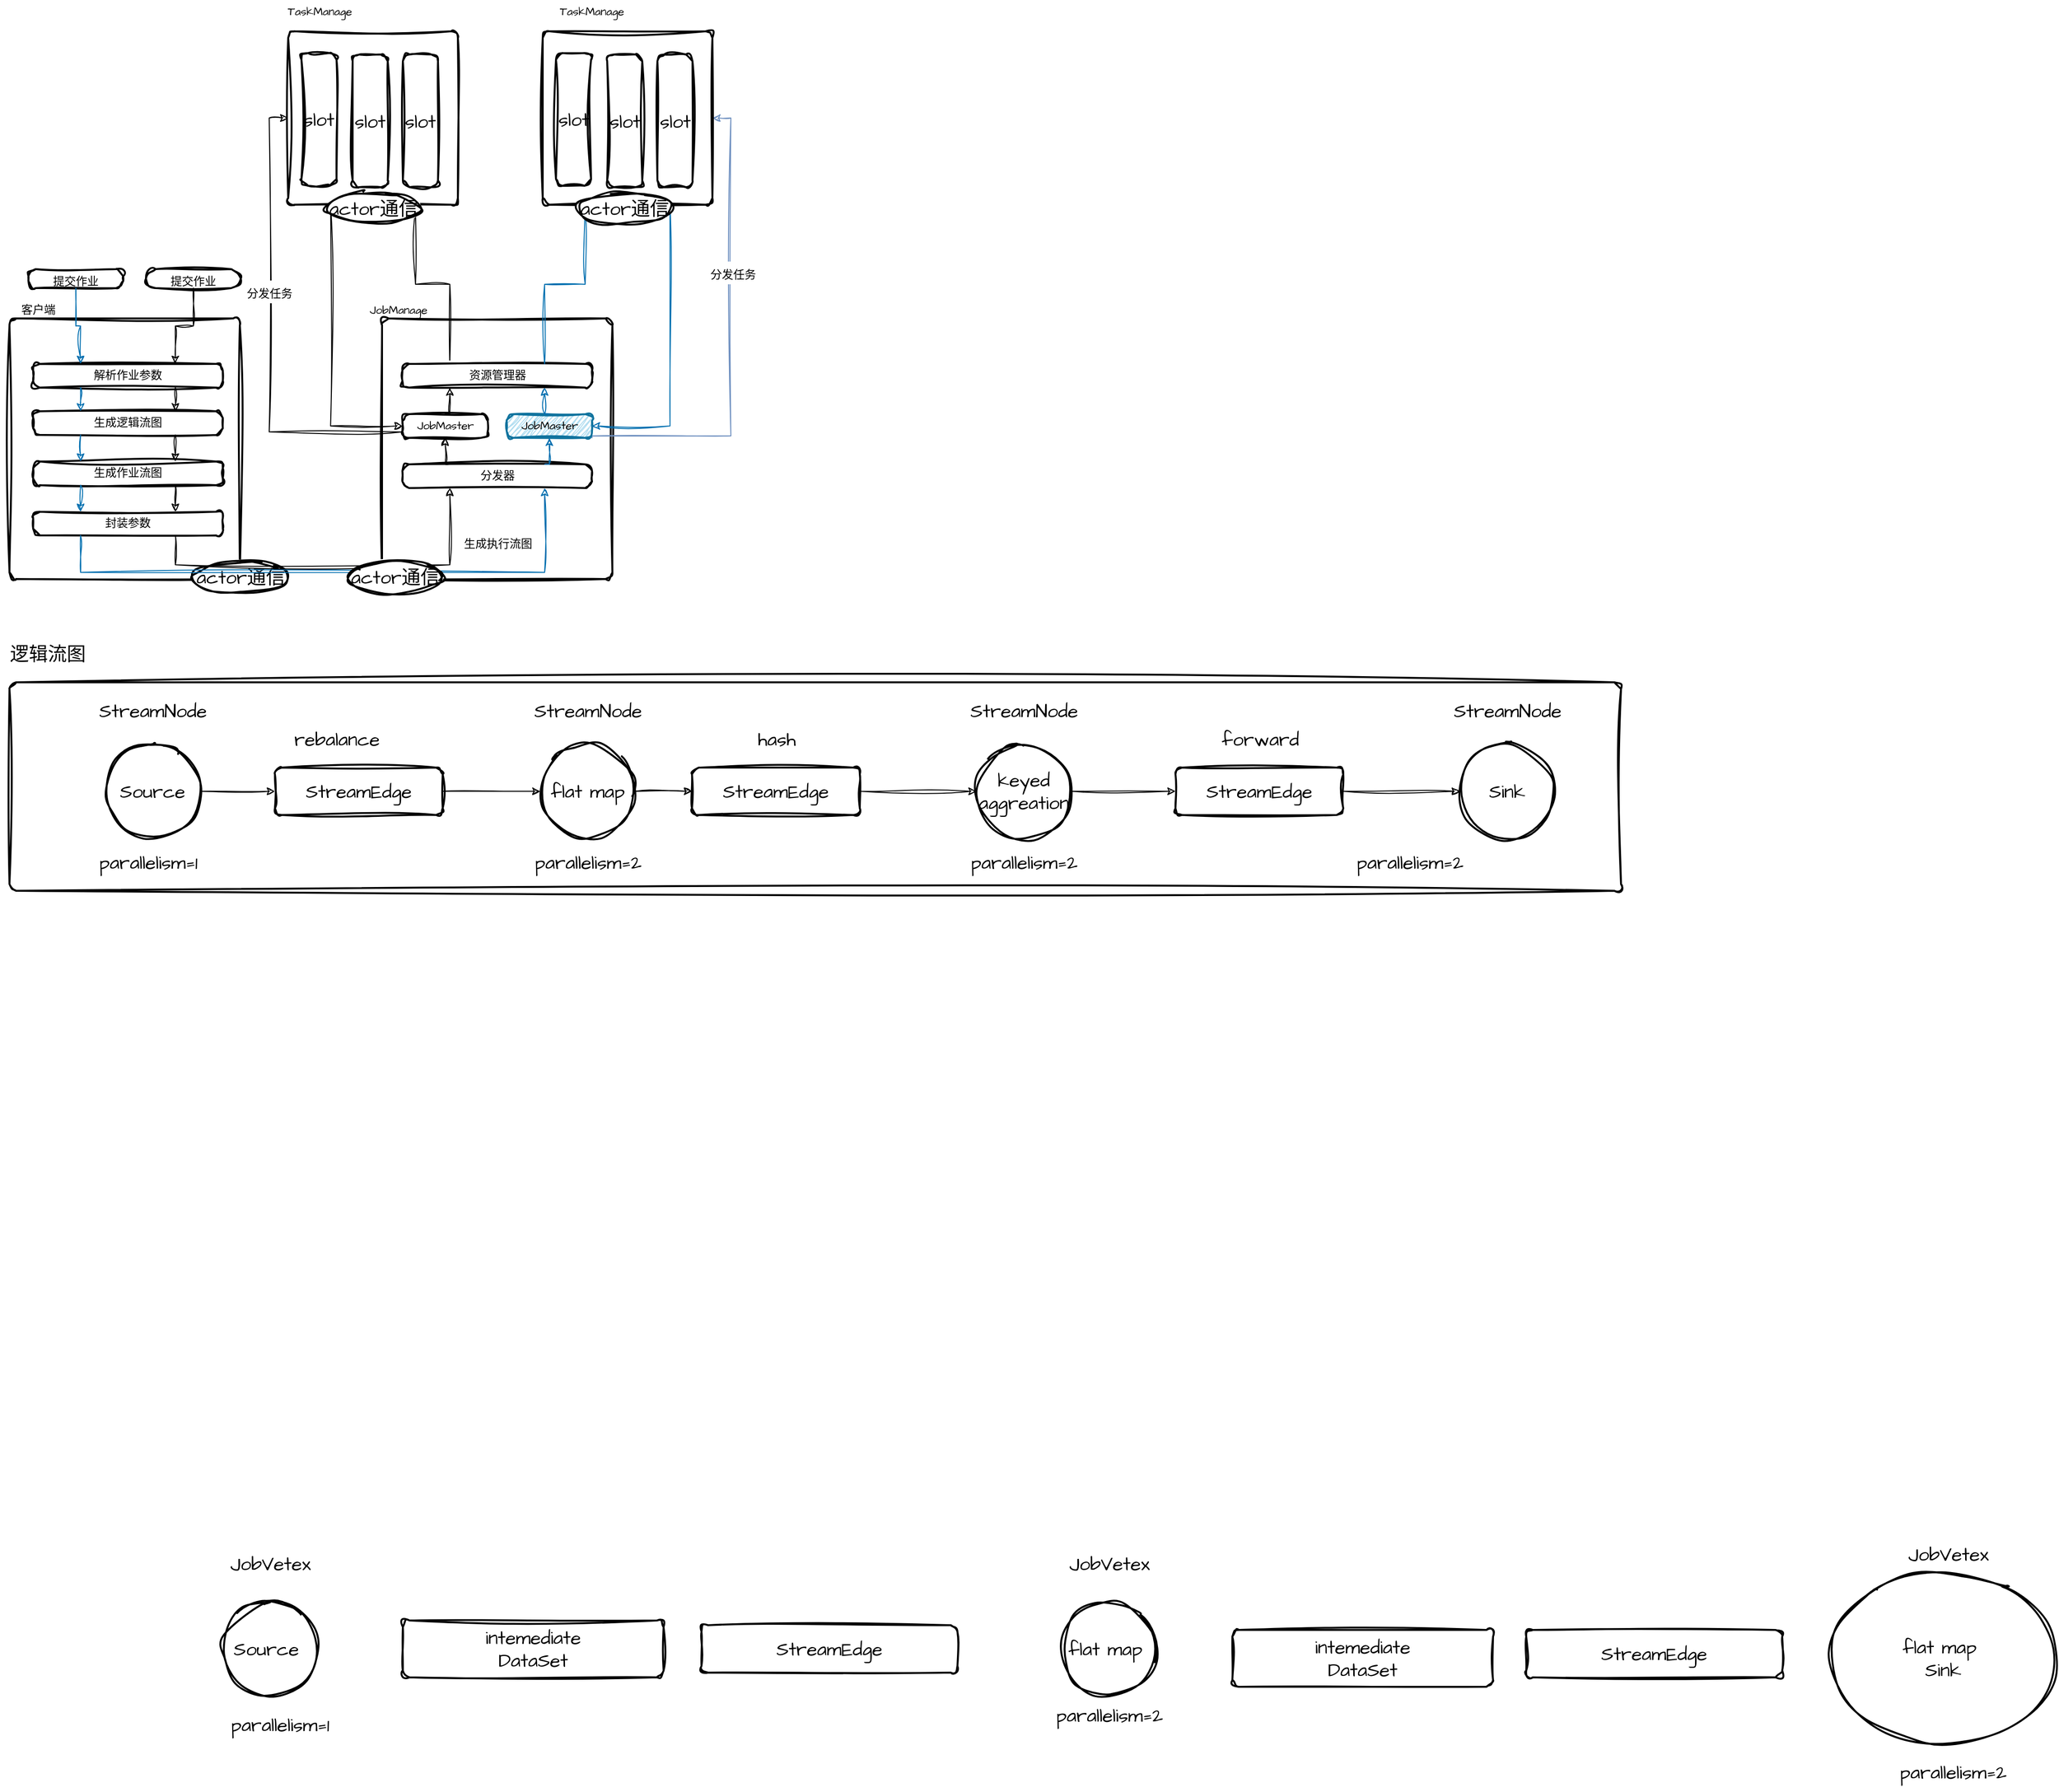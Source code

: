 <mxfile version="22.1.16" type="github">
  <diagram id="C5RBs43oDa-KdzZeNtuy" name="Page-1">
    <mxGraphModel dx="101526" dy="783" grid="1" gridSize="10" guides="1" tooltips="1" connect="1" arrows="1" fold="1" page="1" pageScale="1" pageWidth="100000" pageHeight="100000" math="0" shadow="0">
      <root>
        <mxCell id="WIyWlLk6GJQsqaUBKTNV-0" />
        <mxCell id="WIyWlLk6GJQsqaUBKTNV-1" parent="WIyWlLk6GJQsqaUBKTNV-0" />
        <mxCell id="ci8o1s_pTp_8QaGpbIez-78" value="" style="group" vertex="1" connectable="0" parent="WIyWlLk6GJQsqaUBKTNV-1">
          <mxGeometry x="-14440" y="900" width="741.5" height="626" as="geometry" />
        </mxCell>
        <mxCell id="ci8o1s_pTp_8QaGpbIez-36" value="" style="rounded=1;whiteSpace=wrap;html=1;absoluteArcSize=1;arcSize=14;strokeWidth=2;sketch=1;hachureGap=4;jiggle=2;curveFitting=1;fontFamily=Architects Daughter;fontSource=https%3A%2F%2Ffonts.googleapis.com%2Fcss%3Ffamily%3DArchitects%2BDaughter;fontSize=20;movable=1;resizable=1;rotatable=1;deletable=1;editable=1;locked=0;connectable=1;" vertex="1" parent="ci8o1s_pTp_8QaGpbIez-78">
          <mxGeometry x="393" y="336" width="243" height="275" as="geometry" />
        </mxCell>
        <mxCell id="ci8o1s_pTp_8QaGpbIez-41" value="" style="rounded=1;whiteSpace=wrap;html=1;absoluteArcSize=1;arcSize=14;strokeWidth=2;sketch=1;hachureGap=4;jiggle=2;curveFitting=1;fontFamily=Architects Daughter;fontSource=https%3A%2F%2Ffonts.googleapis.com%2Fcss%3Ffamily%3DArchitects%2BDaughter;fontSize=20;movable=1;resizable=1;rotatable=1;deletable=1;editable=1;locked=0;connectable=1;" vertex="1" parent="ci8o1s_pTp_8QaGpbIez-78">
          <mxGeometry x="294" y="33" width="179" height="183" as="geometry" />
        </mxCell>
        <mxCell id="ci8o1s_pTp_8QaGpbIez-25" value="" style="rounded=1;whiteSpace=wrap;html=1;absoluteArcSize=1;arcSize=14;strokeWidth=2;sketch=1;hachureGap=4;jiggle=2;curveFitting=1;fontFamily=Architects Daughter;fontSource=https%3A%2F%2Ffonts.googleapis.com%2Fcss%3Ffamily%3DArchitects%2BDaughter;fontSize=20;movable=1;resizable=1;rotatable=1;deletable=1;editable=1;locked=0;connectable=1;" vertex="1" parent="ci8o1s_pTp_8QaGpbIez-78">
          <mxGeometry y="336" width="243" height="275" as="geometry" />
        </mxCell>
        <mxCell id="ci8o1s_pTp_8QaGpbIez-27" value="&lt;font style=&quot;font-size: 12px;&quot;&gt;提交作业&lt;/font&gt;" style="rounded=1;whiteSpace=wrap;html=1;absoluteArcSize=1;arcSize=15;strokeWidth=2;sketch=1;hachureGap=4;jiggle=2;curveFitting=1;fontFamily=Architects Daughter;fontSource=https%3A%2F%2Ffonts.googleapis.com%2Fcss%3Ffamily%3DArchitects%2BDaughter;fontSize=20;movable=1;resizable=1;rotatable=1;deletable=1;editable=1;locked=0;connectable=1;" vertex="1" parent="ci8o1s_pTp_8QaGpbIez-78">
          <mxGeometry x="20" y="284" width="100" height="20" as="geometry" />
        </mxCell>
        <mxCell id="ci8o1s_pTp_8QaGpbIez-28" value="&lt;font style=&quot;font-size: 12px;&quot;&gt;提交作业&lt;/font&gt;" style="rounded=1;whiteSpace=wrap;html=1;absoluteArcSize=1;arcSize=79;strokeWidth=2;sketch=1;hachureGap=4;jiggle=2;curveFitting=1;fontFamily=Architects Daughter;fontSource=https%3A%2F%2Ffonts.googleapis.com%2Fcss%3Ffamily%3DArchitects%2BDaughter;fontSize=20;movable=1;resizable=1;rotatable=1;deletable=1;editable=1;locked=0;connectable=1;" vertex="1" parent="ci8o1s_pTp_8QaGpbIez-78">
          <mxGeometry x="144" y="284" width="100" height="20" as="geometry" />
        </mxCell>
        <mxCell id="ci8o1s_pTp_8QaGpbIez-30" value="解析作业参数" style="rounded=1;whiteSpace=wrap;html=1;absoluteArcSize=1;arcSize=14;strokeWidth=2;sketch=1;hachureGap=4;jiggle=2;curveFitting=1;fontFamily=Architects Daughter;fontSource=https%3A%2F%2Ffonts.googleapis.com%2Fcss%3Ffamily%3DArchitects%2BDaughter;fontSize=12;movable=1;resizable=1;rotatable=1;deletable=1;editable=1;locked=0;connectable=1;" vertex="1" parent="ci8o1s_pTp_8QaGpbIez-78">
          <mxGeometry x="25" y="384" width="200" height="25" as="geometry" />
        </mxCell>
        <mxCell id="ci8o1s_pTp_8QaGpbIez-65" style="edgeStyle=orthogonalEdgeStyle;rounded=0;sketch=1;hachureGap=4;jiggle=2;curveFitting=1;orthogonalLoop=1;jettySize=auto;html=1;exitX=0.5;exitY=1;exitDx=0;exitDy=0;entryX=0.25;entryY=0;entryDx=0;entryDy=0;fontFamily=Architects Daughter;fontSource=https%3A%2F%2Ffonts.googleapis.com%2Fcss%3Ffamily%3DArchitects%2BDaughter;fontSize=16;fillColor=#1ba1e2;strokeColor=#006EAF;movable=1;resizable=1;rotatable=1;deletable=1;editable=1;locked=0;connectable=1;" edge="1" parent="ci8o1s_pTp_8QaGpbIez-78" source="ci8o1s_pTp_8QaGpbIez-27" target="ci8o1s_pTp_8QaGpbIez-30">
          <mxGeometry relative="1" as="geometry" />
        </mxCell>
        <mxCell id="ci8o1s_pTp_8QaGpbIez-66" style="edgeStyle=orthogonalEdgeStyle;rounded=0;sketch=1;hachureGap=4;jiggle=2;curveFitting=1;orthogonalLoop=1;jettySize=auto;html=1;exitX=0.5;exitY=1;exitDx=0;exitDy=0;entryX=0.75;entryY=0;entryDx=0;entryDy=0;fontFamily=Architects Daughter;fontSource=https%3A%2F%2Ffonts.googleapis.com%2Fcss%3Ffamily%3DArchitects%2BDaughter;fontSize=16;movable=1;resizable=1;rotatable=1;deletable=1;editable=1;locked=0;connectable=1;" edge="1" parent="ci8o1s_pTp_8QaGpbIez-78" source="ci8o1s_pTp_8QaGpbIez-28" target="ci8o1s_pTp_8QaGpbIez-30">
          <mxGeometry relative="1" as="geometry" />
        </mxCell>
        <mxCell id="ci8o1s_pTp_8QaGpbIez-31" value="生成逻辑流图" style="rounded=1;whiteSpace=wrap;html=1;absoluteArcSize=1;arcSize=14;strokeWidth=2;sketch=1;hachureGap=4;jiggle=2;curveFitting=1;fontFamily=Architects Daughter;fontSource=https%3A%2F%2Ffonts.googleapis.com%2Fcss%3Ffamily%3DArchitects%2BDaughter;fontSize=12;movable=1;resizable=1;rotatable=1;deletable=1;editable=1;locked=0;connectable=1;" vertex="1" parent="ci8o1s_pTp_8QaGpbIez-78">
          <mxGeometry x="25" y="434" width="200" height="25" as="geometry" />
        </mxCell>
        <mxCell id="ci8o1s_pTp_8QaGpbIez-67" style="edgeStyle=orthogonalEdgeStyle;rounded=0;sketch=1;hachureGap=4;jiggle=2;curveFitting=1;orthogonalLoop=1;jettySize=auto;html=1;exitX=0.25;exitY=1;exitDx=0;exitDy=0;entryX=0.25;entryY=0;entryDx=0;entryDy=0;fontFamily=Architects Daughter;fontSource=https%3A%2F%2Ffonts.googleapis.com%2Fcss%3Ffamily%3DArchitects%2BDaughter;fontSize=16;fillColor=#1ba1e2;strokeColor=#006EAF;movable=1;resizable=1;rotatable=1;deletable=1;editable=1;locked=0;connectable=1;" edge="1" parent="ci8o1s_pTp_8QaGpbIez-78" source="ci8o1s_pTp_8QaGpbIez-30" target="ci8o1s_pTp_8QaGpbIez-31">
          <mxGeometry relative="1" as="geometry" />
        </mxCell>
        <mxCell id="ci8o1s_pTp_8QaGpbIez-68" style="edgeStyle=orthogonalEdgeStyle;rounded=0;sketch=1;hachureGap=4;jiggle=2;curveFitting=1;orthogonalLoop=1;jettySize=auto;html=1;exitX=0.75;exitY=1;exitDx=0;exitDy=0;entryX=0.75;entryY=0;entryDx=0;entryDy=0;fontFamily=Architects Daughter;fontSource=https%3A%2F%2Ffonts.googleapis.com%2Fcss%3Ffamily%3DArchitects%2BDaughter;fontSize=16;movable=1;resizable=1;rotatable=1;deletable=1;editable=1;locked=0;connectable=1;" edge="1" parent="ci8o1s_pTp_8QaGpbIez-78" source="ci8o1s_pTp_8QaGpbIez-30" target="ci8o1s_pTp_8QaGpbIez-31">
          <mxGeometry relative="1" as="geometry" />
        </mxCell>
        <mxCell id="ci8o1s_pTp_8QaGpbIez-32" value="生成作业流图" style="rounded=1;whiteSpace=wrap;html=1;absoluteArcSize=1;arcSize=14;strokeWidth=2;sketch=1;hachureGap=4;jiggle=2;curveFitting=1;fontFamily=Architects Daughter;fontSource=https%3A%2F%2Ffonts.googleapis.com%2Fcss%3Ffamily%3DArchitects%2BDaughter;fontSize=12;movable=1;resizable=1;rotatable=1;deletable=1;editable=1;locked=0;connectable=1;" vertex="1" parent="ci8o1s_pTp_8QaGpbIez-78">
          <mxGeometry x="25" y="487" width="200" height="25" as="geometry" />
        </mxCell>
        <mxCell id="ci8o1s_pTp_8QaGpbIez-69" style="edgeStyle=orthogonalEdgeStyle;rounded=0;sketch=1;hachureGap=4;jiggle=2;curveFitting=1;orthogonalLoop=1;jettySize=auto;html=1;exitX=0.25;exitY=1;exitDx=0;exitDy=0;entryX=0.25;entryY=0;entryDx=0;entryDy=0;fontFamily=Architects Daughter;fontSource=https%3A%2F%2Ffonts.googleapis.com%2Fcss%3Ffamily%3DArchitects%2BDaughter;fontSize=16;fillColor=#1ba1e2;strokeColor=#006EAF;movable=1;resizable=1;rotatable=1;deletable=1;editable=1;locked=0;connectable=1;" edge="1" parent="ci8o1s_pTp_8QaGpbIez-78" source="ci8o1s_pTp_8QaGpbIez-31" target="ci8o1s_pTp_8QaGpbIez-32">
          <mxGeometry relative="1" as="geometry" />
        </mxCell>
        <mxCell id="ci8o1s_pTp_8QaGpbIez-70" style="edgeStyle=orthogonalEdgeStyle;rounded=0;sketch=1;hachureGap=4;jiggle=2;curveFitting=1;orthogonalLoop=1;jettySize=auto;html=1;exitX=0.75;exitY=1;exitDx=0;exitDy=0;entryX=0.75;entryY=0;entryDx=0;entryDy=0;fontFamily=Architects Daughter;fontSource=https%3A%2F%2Ffonts.googleapis.com%2Fcss%3Ffamily%3DArchitects%2BDaughter;fontSize=16;movable=1;resizable=1;rotatable=1;deletable=1;editable=1;locked=0;connectable=1;" edge="1" parent="ci8o1s_pTp_8QaGpbIez-78" source="ci8o1s_pTp_8QaGpbIez-31" target="ci8o1s_pTp_8QaGpbIez-32">
          <mxGeometry relative="1" as="geometry" />
        </mxCell>
        <mxCell id="ci8o1s_pTp_8QaGpbIez-33" value="封装参数" style="rounded=1;whiteSpace=wrap;html=1;absoluteArcSize=1;arcSize=14;strokeWidth=2;sketch=1;hachureGap=4;jiggle=2;curveFitting=1;fontFamily=Architects Daughter;fontSource=https%3A%2F%2Ffonts.googleapis.com%2Fcss%3Ffamily%3DArchitects%2BDaughter;fontSize=12;movable=1;resizable=1;rotatable=1;deletable=1;editable=1;locked=0;connectable=1;" vertex="1" parent="ci8o1s_pTp_8QaGpbIez-78">
          <mxGeometry x="25" y="540" width="200" height="25" as="geometry" />
        </mxCell>
        <mxCell id="ci8o1s_pTp_8QaGpbIez-71" style="edgeStyle=orthogonalEdgeStyle;rounded=0;sketch=1;hachureGap=4;jiggle=2;curveFitting=1;orthogonalLoop=1;jettySize=auto;html=1;exitX=0.25;exitY=1;exitDx=0;exitDy=0;entryX=0.25;entryY=0;entryDx=0;entryDy=0;fontFamily=Architects Daughter;fontSource=https%3A%2F%2Ffonts.googleapis.com%2Fcss%3Ffamily%3DArchitects%2BDaughter;fontSize=16;fillColor=#1ba1e2;strokeColor=#006EAF;movable=1;resizable=1;rotatable=1;deletable=1;editable=1;locked=0;connectable=1;" edge="1" parent="ci8o1s_pTp_8QaGpbIez-78" source="ci8o1s_pTp_8QaGpbIez-32" target="ci8o1s_pTp_8QaGpbIez-33">
          <mxGeometry relative="1" as="geometry" />
        </mxCell>
        <mxCell id="ci8o1s_pTp_8QaGpbIez-72" style="edgeStyle=orthogonalEdgeStyle;rounded=0;sketch=1;hachureGap=4;jiggle=2;curveFitting=1;orthogonalLoop=1;jettySize=auto;html=1;exitX=0.75;exitY=1;exitDx=0;exitDy=0;entryX=0.75;entryY=0;entryDx=0;entryDy=0;fontFamily=Architects Daughter;fontSource=https%3A%2F%2Ffonts.googleapis.com%2Fcss%3Ffamily%3DArchitects%2BDaughter;fontSize=16;movable=1;resizable=1;rotatable=1;deletable=1;editable=1;locked=0;connectable=1;" edge="1" parent="ci8o1s_pTp_8QaGpbIez-78" source="ci8o1s_pTp_8QaGpbIez-32" target="ci8o1s_pTp_8QaGpbIez-33">
          <mxGeometry relative="1" as="geometry" />
        </mxCell>
        <mxCell id="ci8o1s_pTp_8QaGpbIez-34" value="actor通信" style="strokeWidth=2;html=1;shape=mxgraph.flowchart.start_1;whiteSpace=wrap;sketch=1;hachureGap=4;jiggle=2;curveFitting=1;fontFamily=Architects Daughter;fontSource=https%3A%2F%2Ffonts.googleapis.com%2Fcss%3Ffamily%3DArchitects%2BDaughter;fontSize=20;movable=1;resizable=1;rotatable=1;deletable=1;editable=1;locked=0;connectable=1;" vertex="1" parent="ci8o1s_pTp_8QaGpbIez-78">
          <mxGeometry x="194" y="592" width="100" height="34" as="geometry" />
        </mxCell>
        <mxCell id="ci8o1s_pTp_8QaGpbIez-37" value="分发器" style="rounded=1;whiteSpace=wrap;html=1;absoluteArcSize=1;arcSize=14;strokeWidth=2;sketch=1;hachureGap=4;jiggle=2;curveFitting=1;fontFamily=Architects Daughter;fontSource=https%3A%2F%2Ffonts.googleapis.com%2Fcss%3Ffamily%3DArchitects%2BDaughter;fontSize=12;movable=1;resizable=1;rotatable=1;deletable=1;editable=1;locked=0;connectable=1;" vertex="1" parent="ci8o1s_pTp_8QaGpbIez-78">
          <mxGeometry x="414.5" y="490" width="200" height="25" as="geometry" />
        </mxCell>
        <mxCell id="ci8o1s_pTp_8QaGpbIez-60" style="edgeStyle=orthogonalEdgeStyle;rounded=0;sketch=1;hachureGap=4;jiggle=2;curveFitting=1;orthogonalLoop=1;jettySize=auto;html=1;exitX=0.25;exitY=1;exitDx=0;exitDy=0;entryX=0.75;entryY=1;entryDx=0;entryDy=0;fontFamily=Architects Daughter;fontSource=https%3A%2F%2Ffonts.googleapis.com%2Fcss%3Ffamily%3DArchitects%2BDaughter;fontSize=16;fillColor=#1ba1e2;strokeColor=#006EAF;movable=1;resizable=1;rotatable=1;deletable=1;editable=1;locked=0;connectable=1;" edge="1" parent="ci8o1s_pTp_8QaGpbIez-78" source="ci8o1s_pTp_8QaGpbIez-33" target="ci8o1s_pTp_8QaGpbIez-37">
          <mxGeometry relative="1" as="geometry">
            <Array as="points">
              <mxPoint x="75" y="604" />
              <mxPoint x="565" y="604" />
            </Array>
          </mxGeometry>
        </mxCell>
        <mxCell id="ci8o1s_pTp_8QaGpbIez-61" style="edgeStyle=orthogonalEdgeStyle;rounded=0;sketch=1;hachureGap=4;jiggle=2;curveFitting=1;orthogonalLoop=1;jettySize=auto;html=1;exitX=0.75;exitY=1;exitDx=0;exitDy=0;entryX=0.25;entryY=1;entryDx=0;entryDy=0;fontFamily=Architects Daughter;fontSource=https%3A%2F%2Ffonts.googleapis.com%2Fcss%3Ffamily%3DArchitects%2BDaughter;fontSize=16;movable=1;resizable=1;rotatable=1;deletable=1;editable=1;locked=0;connectable=1;" edge="1" parent="ci8o1s_pTp_8QaGpbIez-78" source="ci8o1s_pTp_8QaGpbIez-33" target="ci8o1s_pTp_8QaGpbIez-37">
          <mxGeometry relative="1" as="geometry">
            <Array as="points">
              <mxPoint x="175" y="596" />
              <mxPoint x="465" y="596" />
            </Array>
          </mxGeometry>
        </mxCell>
        <mxCell id="ci8o1s_pTp_8QaGpbIez-169" style="edgeStyle=orthogonalEdgeStyle;rounded=0;sketch=1;hachureGap=4;jiggle=2;curveFitting=1;orthogonalLoop=1;jettySize=auto;html=1;exitX=0;exitY=0.75;exitDx=0;exitDy=0;entryX=0;entryY=0.5;entryDx=0;entryDy=0;fontFamily=Architects Daughter;fontSource=https%3A%2F%2Ffonts.googleapis.com%2Fcss%3Ffamily%3DArchitects%2BDaughter;fontSize=16;" edge="1" parent="ci8o1s_pTp_8QaGpbIez-78" source="ci8o1s_pTp_8QaGpbIez-38" target="ci8o1s_pTp_8QaGpbIez-41">
          <mxGeometry relative="1" as="geometry" />
        </mxCell>
        <mxCell id="ci8o1s_pTp_8QaGpbIez-170" value="&lt;font style=&quot;font-size: 12px;&quot;&gt;分发任务&lt;/font&gt;" style="edgeLabel;html=1;align=center;verticalAlign=middle;resizable=0;points=[];fontSize=20;fontFamily=Architects Daughter;" vertex="1" connectable="0" parent="ci8o1s_pTp_8QaGpbIez-169">
          <mxGeometry x="0.177" relative="1" as="geometry">
            <mxPoint as="offset" />
          </mxGeometry>
        </mxCell>
        <mxCell id="ci8o1s_pTp_8QaGpbIez-38" value="JobMaster" style="rounded=1;whiteSpace=wrap;html=1;absoluteArcSize=1;arcSize=14;strokeWidth=2;sketch=1;hachureGap=4;jiggle=2;curveFitting=1;fontFamily=Architects Daughter;fontSource=https%3A%2F%2Ffonts.googleapis.com%2Fcss%3Ffamily%3DArchitects%2BDaughter;fontSize=12;movable=1;resizable=1;rotatable=1;deletable=1;editable=1;locked=0;connectable=1;" vertex="1" parent="ci8o1s_pTp_8QaGpbIez-78">
          <mxGeometry x="414.5" y="437" width="90" height="25" as="geometry" />
        </mxCell>
        <mxCell id="ci8o1s_pTp_8QaGpbIez-53" style="edgeStyle=orthogonalEdgeStyle;rounded=0;sketch=1;hachureGap=4;jiggle=2;curveFitting=1;orthogonalLoop=1;jettySize=auto;html=1;exitX=0.25;exitY=1;exitDx=0;exitDy=0;entryX=0;entryY=0.5;entryDx=0;entryDy=0;fontFamily=Architects Daughter;fontSource=https%3A%2F%2Ffonts.googleapis.com%2Fcss%3Ffamily%3DArchitects%2BDaughter;fontSize=16;movable=1;resizable=1;rotatable=1;deletable=1;editable=1;locked=0;connectable=1;" edge="1" parent="ci8o1s_pTp_8QaGpbIez-78" source="ci8o1s_pTp_8QaGpbIez-41" target="ci8o1s_pTp_8QaGpbIez-38">
          <mxGeometry relative="1" as="geometry" />
        </mxCell>
        <mxCell id="ci8o1s_pTp_8QaGpbIez-58" style="edgeStyle=orthogonalEdgeStyle;rounded=0;sketch=1;hachureGap=4;jiggle=2;curveFitting=1;orthogonalLoop=1;jettySize=auto;html=1;exitX=0.25;exitY=0;exitDx=0;exitDy=0;entryX=0.5;entryY=1;entryDx=0;entryDy=0;fontFamily=Architects Daughter;fontSource=https%3A%2F%2Ffonts.googleapis.com%2Fcss%3Ffamily%3DArchitects%2BDaughter;fontSize=16;movable=1;resizable=1;rotatable=1;deletable=1;editable=1;locked=0;connectable=1;" edge="1" parent="ci8o1s_pTp_8QaGpbIez-78" source="ci8o1s_pTp_8QaGpbIez-37" target="ci8o1s_pTp_8QaGpbIez-38">
          <mxGeometry relative="1" as="geometry" />
        </mxCell>
        <mxCell id="ci8o1s_pTp_8QaGpbIez-171" style="edgeStyle=orthogonalEdgeStyle;rounded=0;sketch=1;hachureGap=4;jiggle=2;curveFitting=1;orthogonalLoop=1;jettySize=auto;html=1;exitX=1;exitY=1;exitDx=0;exitDy=0;entryX=1;entryY=0.5;entryDx=0;entryDy=0;fontFamily=Architects Daughter;fontSource=https%3A%2F%2Ffonts.googleapis.com%2Fcss%3Ffamily%3DArchitects%2BDaughter;fontSize=16;fillColor=#dae8fc;strokeColor=#6c8ebf;" edge="1" parent="ci8o1s_pTp_8QaGpbIez-78" source="ci8o1s_pTp_8QaGpbIez-39" target="ci8o1s_pTp_8QaGpbIez-46">
          <mxGeometry relative="1" as="geometry">
            <Array as="points">
              <mxPoint x="615" y="460" />
              <mxPoint x="761" y="460" />
              <mxPoint x="761" y="124" />
            </Array>
          </mxGeometry>
        </mxCell>
        <mxCell id="ci8o1s_pTp_8QaGpbIez-172" value="&lt;font style=&quot;font-size: 12px;&quot;&gt;分发任务&lt;/font&gt;" style="edgeLabel;html=1;align=center;verticalAlign=middle;resizable=0;points=[];fontSize=20;fontFamily=Architects Daughter;" vertex="1" connectable="0" parent="ci8o1s_pTp_8QaGpbIez-171">
          <mxGeometry x="0.277" y="-2" relative="1" as="geometry">
            <mxPoint as="offset" />
          </mxGeometry>
        </mxCell>
        <mxCell id="ci8o1s_pTp_8QaGpbIez-39" value="JobMaster" style="rounded=1;whiteSpace=wrap;html=1;absoluteArcSize=1;arcSize=14;strokeWidth=2;sketch=1;hachureGap=4;jiggle=2;curveFitting=1;fontFamily=Architects Daughter;fontSource=https%3A%2F%2Ffonts.googleapis.com%2Fcss%3Ffamily%3DArchitects%2BDaughter;fontSize=12;fillColor=#b1ddf0;strokeColor=#10739e;movable=1;resizable=1;rotatable=1;deletable=1;editable=1;locked=0;connectable=1;" vertex="1" parent="ci8o1s_pTp_8QaGpbIez-78">
          <mxGeometry x="524.5" y="437" width="90" height="25" as="geometry" />
        </mxCell>
        <mxCell id="ci8o1s_pTp_8QaGpbIez-59" style="edgeStyle=orthogonalEdgeStyle;rounded=0;sketch=1;hachureGap=4;jiggle=2;curveFitting=1;orthogonalLoop=1;jettySize=auto;html=1;exitX=0.75;exitY=0;exitDx=0;exitDy=0;entryX=0.5;entryY=1;entryDx=0;entryDy=0;fontFamily=Architects Daughter;fontSource=https%3A%2F%2Ffonts.googleapis.com%2Fcss%3Ffamily%3DArchitects%2BDaughter;fontSize=16;fillColor=#1ba1e2;strokeColor=#006EAF;movable=1;resizable=1;rotatable=1;deletable=1;editable=1;locked=0;connectable=1;" edge="1" parent="ci8o1s_pTp_8QaGpbIez-78" source="ci8o1s_pTp_8QaGpbIez-37" target="ci8o1s_pTp_8QaGpbIez-39">
          <mxGeometry relative="1" as="geometry" />
        </mxCell>
        <mxCell id="ci8o1s_pTp_8QaGpbIez-51" style="edgeStyle=orthogonalEdgeStyle;rounded=0;sketch=1;hachureGap=4;jiggle=2;curveFitting=1;orthogonalLoop=1;jettySize=auto;html=1;exitX=0.25;exitY=0;exitDx=0;exitDy=0;entryX=0.75;entryY=1;entryDx=0;entryDy=0;fontFamily=Architects Daughter;fontSource=https%3A%2F%2Ffonts.googleapis.com%2Fcss%3Ffamily%3DArchitects%2BDaughter;fontSize=16;movable=1;resizable=1;rotatable=1;deletable=1;editable=1;locked=0;connectable=1;" edge="1" parent="ci8o1s_pTp_8QaGpbIez-78" source="ci8o1s_pTp_8QaGpbIez-40" target="ci8o1s_pTp_8QaGpbIez-41">
          <mxGeometry relative="1" as="geometry" />
        </mxCell>
        <mxCell id="ci8o1s_pTp_8QaGpbIez-40" value="资源管理器" style="rounded=1;whiteSpace=wrap;html=1;absoluteArcSize=1;arcSize=14;strokeWidth=2;sketch=1;hachureGap=4;jiggle=2;curveFitting=1;fontFamily=Architects Daughter;fontSource=https%3A%2F%2Ffonts.googleapis.com%2Fcss%3Ffamily%3DArchitects%2BDaughter;fontSize=12;movable=1;resizable=1;rotatable=1;deletable=1;editable=1;locked=0;connectable=1;" vertex="1" parent="ci8o1s_pTp_8QaGpbIez-78">
          <mxGeometry x="414.5" y="384" width="200" height="25" as="geometry" />
        </mxCell>
        <mxCell id="ci8o1s_pTp_8QaGpbIez-56" style="edgeStyle=orthogonalEdgeStyle;rounded=0;sketch=1;hachureGap=4;jiggle=2;curveFitting=1;orthogonalLoop=1;jettySize=auto;html=1;exitX=0.5;exitY=0;exitDx=0;exitDy=0;entryX=0.25;entryY=1;entryDx=0;entryDy=0;fontFamily=Architects Daughter;fontSource=https%3A%2F%2Ffonts.googleapis.com%2Fcss%3Ffamily%3DArchitects%2BDaughter;fontSize=16;movable=1;resizable=1;rotatable=1;deletable=1;editable=1;locked=0;connectable=1;" edge="1" parent="ci8o1s_pTp_8QaGpbIez-78" source="ci8o1s_pTp_8QaGpbIez-38" target="ci8o1s_pTp_8QaGpbIez-40">
          <mxGeometry relative="1" as="geometry" />
        </mxCell>
        <mxCell id="ci8o1s_pTp_8QaGpbIez-57" style="edgeStyle=orthogonalEdgeStyle;rounded=0;sketch=1;hachureGap=4;jiggle=2;curveFitting=1;orthogonalLoop=1;jettySize=auto;html=1;exitX=0.5;exitY=0;exitDx=0;exitDy=0;entryX=0.75;entryY=1;entryDx=0;entryDy=0;fontFamily=Architects Daughter;fontSource=https%3A%2F%2Ffonts.googleapis.com%2Fcss%3Ffamily%3DArchitects%2BDaughter;fontSize=16;fillColor=#1ba1e2;strokeColor=#006EAF;movable=1;resizable=1;rotatable=1;deletable=1;editable=1;locked=0;connectable=1;" edge="1" parent="ci8o1s_pTp_8QaGpbIez-78" source="ci8o1s_pTp_8QaGpbIez-39" target="ci8o1s_pTp_8QaGpbIez-40">
          <mxGeometry relative="1" as="geometry" />
        </mxCell>
        <mxCell id="ci8o1s_pTp_8QaGpbIez-42" value="slot" style="rounded=1;whiteSpace=wrap;html=1;absoluteArcSize=1;arcSize=14;strokeWidth=2;sketch=1;hachureGap=4;jiggle=2;curveFitting=1;fontFamily=Architects Daughter;fontSource=https%3A%2F%2Ffonts.googleapis.com%2Fcss%3Ffamily%3DArchitects%2BDaughter;fontSize=20;movable=1;resizable=1;rotatable=1;deletable=1;editable=1;locked=0;connectable=1;" vertex="1" parent="ci8o1s_pTp_8QaGpbIez-78">
          <mxGeometry x="308" y="56" width="37" height="140" as="geometry" />
        </mxCell>
        <mxCell id="ci8o1s_pTp_8QaGpbIez-43" value="slot" style="rounded=1;whiteSpace=wrap;html=1;absoluteArcSize=1;arcSize=14;strokeWidth=2;sketch=1;hachureGap=4;jiggle=2;curveFitting=1;fontFamily=Architects Daughter;fontSource=https%3A%2F%2Ffonts.googleapis.com%2Fcss%3Ffamily%3DArchitects%2BDaughter;fontSize=20;movable=1;resizable=1;rotatable=1;deletable=1;editable=1;locked=0;connectable=1;" vertex="1" parent="ci8o1s_pTp_8QaGpbIez-78">
          <mxGeometry x="362" y="57.5" width="37" height="140" as="geometry" />
        </mxCell>
        <mxCell id="ci8o1s_pTp_8QaGpbIez-44" value="slot" style="rounded=1;whiteSpace=wrap;html=1;absoluteArcSize=1;arcSize=14;strokeWidth=2;sketch=1;hachureGap=4;jiggle=2;curveFitting=1;fontFamily=Architects Daughter;fontSource=https%3A%2F%2Ffonts.googleapis.com%2Fcss%3Ffamily%3DArchitects%2BDaughter;fontSize=20;movable=1;resizable=1;rotatable=1;deletable=1;editable=1;locked=0;connectable=1;" vertex="1" parent="ci8o1s_pTp_8QaGpbIez-78">
          <mxGeometry x="415" y="57.5" width="37" height="140" as="geometry" />
        </mxCell>
        <mxCell id="ci8o1s_pTp_8QaGpbIez-54" style="edgeStyle=orthogonalEdgeStyle;rounded=0;sketch=1;hachureGap=4;jiggle=2;curveFitting=1;orthogonalLoop=1;jettySize=auto;html=1;exitX=0.75;exitY=1;exitDx=0;exitDy=0;entryX=1;entryY=0.5;entryDx=0;entryDy=0;fontFamily=Architects Daughter;fontSource=https%3A%2F%2Ffonts.googleapis.com%2Fcss%3Ffamily%3DArchitects%2BDaughter;fontSize=16;fillColor=#1ba1e2;strokeColor=#006EAF;movable=1;resizable=1;rotatable=1;deletable=1;editable=1;locked=0;connectable=1;" edge="1" parent="ci8o1s_pTp_8QaGpbIez-78" source="ci8o1s_pTp_8QaGpbIez-46" target="ci8o1s_pTp_8QaGpbIez-39">
          <mxGeometry relative="1" as="geometry" />
        </mxCell>
        <mxCell id="ci8o1s_pTp_8QaGpbIez-46" value="" style="rounded=1;whiteSpace=wrap;html=1;absoluteArcSize=1;arcSize=14;strokeWidth=2;sketch=1;hachureGap=4;jiggle=2;curveFitting=1;fontFamily=Architects Daughter;fontSource=https%3A%2F%2Ffonts.googleapis.com%2Fcss%3Ffamily%3DArchitects%2BDaughter;fontSize=20;movable=1;resizable=1;rotatable=1;deletable=1;editable=1;locked=0;connectable=1;" vertex="1" parent="ci8o1s_pTp_8QaGpbIez-78">
          <mxGeometry x="562.5" y="33" width="179" height="183" as="geometry" />
        </mxCell>
        <mxCell id="ci8o1s_pTp_8QaGpbIez-52" style="edgeStyle=orthogonalEdgeStyle;rounded=0;sketch=1;hachureGap=4;jiggle=2;curveFitting=1;orthogonalLoop=1;jettySize=auto;html=1;exitX=0.75;exitY=0;exitDx=0;exitDy=0;entryX=0.25;entryY=1;entryDx=0;entryDy=0;fontFamily=Architects Daughter;fontSource=https%3A%2F%2Ffonts.googleapis.com%2Fcss%3Ffamily%3DArchitects%2BDaughter;fontSize=16;fillColor=#1ba1e2;strokeColor=#006EAF;movable=1;resizable=1;rotatable=1;deletable=1;editable=1;locked=0;connectable=1;" edge="1" parent="ci8o1s_pTp_8QaGpbIez-78" source="ci8o1s_pTp_8QaGpbIez-40" target="ci8o1s_pTp_8QaGpbIez-46">
          <mxGeometry relative="1" as="geometry" />
        </mxCell>
        <mxCell id="ci8o1s_pTp_8QaGpbIez-47" value="slot" style="rounded=1;whiteSpace=wrap;html=1;absoluteArcSize=1;arcSize=14;strokeWidth=2;sketch=1;hachureGap=4;jiggle=2;curveFitting=1;fontFamily=Architects Daughter;fontSource=https%3A%2F%2Ffonts.googleapis.com%2Fcss%3Ffamily%3DArchitects%2BDaughter;fontSize=20;movable=1;resizable=1;rotatable=1;deletable=1;editable=1;locked=0;connectable=1;" vertex="1" parent="ci8o1s_pTp_8QaGpbIez-78">
          <mxGeometry x="576.5" y="56" width="37" height="140" as="geometry" />
        </mxCell>
        <mxCell id="ci8o1s_pTp_8QaGpbIez-48" value="slot" style="rounded=1;whiteSpace=wrap;html=1;absoluteArcSize=1;arcSize=14;strokeWidth=2;sketch=1;hachureGap=4;jiggle=2;curveFitting=1;fontFamily=Architects Daughter;fontSource=https%3A%2F%2Ffonts.googleapis.com%2Fcss%3Ffamily%3DArchitects%2BDaughter;fontSize=20;movable=1;resizable=1;rotatable=1;deletable=1;editable=1;locked=0;connectable=1;" vertex="1" parent="ci8o1s_pTp_8QaGpbIez-78">
          <mxGeometry x="630.5" y="57.5" width="37" height="140" as="geometry" />
        </mxCell>
        <mxCell id="ci8o1s_pTp_8QaGpbIez-49" value="slot" style="rounded=1;whiteSpace=wrap;html=1;absoluteArcSize=1;arcSize=14;strokeWidth=2;sketch=1;hachureGap=4;jiggle=2;curveFitting=1;fontFamily=Architects Daughter;fontSource=https%3A%2F%2Ffonts.googleapis.com%2Fcss%3Ffamily%3DArchitects%2BDaughter;fontSize=20;movable=1;resizable=1;rotatable=1;deletable=1;editable=1;locked=0;connectable=1;" vertex="1" parent="ci8o1s_pTp_8QaGpbIez-78">
          <mxGeometry x="683.5" y="57.5" width="37" height="140" as="geometry" />
        </mxCell>
        <mxCell id="ci8o1s_pTp_8QaGpbIez-50" value="生成执行流图" style="text;html=1;align=center;verticalAlign=middle;resizable=1;points=[];autosize=1;strokeColor=none;fillColor=none;fontSize=12;fontFamily=Architects Daughter;movable=1;rotatable=1;deletable=1;editable=1;locked=0;connectable=1;" vertex="1" parent="ci8o1s_pTp_8QaGpbIez-78">
          <mxGeometry x="469.5" y="562" width="90" height="26" as="geometry" />
        </mxCell>
        <mxCell id="ci8o1s_pTp_8QaGpbIez-62" value="actor通信" style="strokeWidth=2;html=1;shape=mxgraph.flowchart.start_1;whiteSpace=wrap;sketch=1;hachureGap=4;jiggle=2;curveFitting=1;fontFamily=Architects Daughter;fontSource=https%3A%2F%2Ffonts.googleapis.com%2Fcss%3Ffamily%3DArchitects%2BDaughter;fontSize=20;movable=1;resizable=1;rotatable=1;deletable=1;editable=1;locked=0;connectable=1;" vertex="1" parent="ci8o1s_pTp_8QaGpbIez-78">
          <mxGeometry x="357" y="592" width="100" height="34" as="geometry" />
        </mxCell>
        <mxCell id="ci8o1s_pTp_8QaGpbIez-63" value="actor通信" style="strokeWidth=2;html=1;shape=mxgraph.flowchart.start_1;whiteSpace=wrap;sketch=1;hachureGap=4;jiggle=2;curveFitting=1;fontFamily=Architects Daughter;fontSource=https%3A%2F%2Ffonts.googleapis.com%2Fcss%3Ffamily%3DArchitects%2BDaughter;fontSize=20;movable=1;resizable=1;rotatable=1;deletable=1;editable=1;locked=0;connectable=1;" vertex="1" parent="ci8o1s_pTp_8QaGpbIez-78">
          <mxGeometry x="333.5" y="203" width="100" height="34" as="geometry" />
        </mxCell>
        <mxCell id="ci8o1s_pTp_8QaGpbIez-64" value="actor通信" style="strokeWidth=2;html=1;shape=mxgraph.flowchart.start_1;whiteSpace=wrap;sketch=1;hachureGap=4;jiggle=2;curveFitting=1;fontFamily=Architects Daughter;fontSource=https%3A%2F%2Ffonts.googleapis.com%2Fcss%3Ffamily%3DArchitects%2BDaughter;fontSize=20;movable=1;resizable=1;rotatable=1;deletable=1;editable=1;locked=0;connectable=1;" vertex="1" parent="ci8o1s_pTp_8QaGpbIez-78">
          <mxGeometry x="599" y="203" width="100" height="34" as="geometry" />
        </mxCell>
        <mxCell id="ci8o1s_pTp_8QaGpbIez-74" value="客户端" style="text;html=1;align=center;verticalAlign=middle;resizable=1;points=[];autosize=1;strokeColor=none;fillColor=none;fontSize=12;fontFamily=Architects Daughter;movable=1;rotatable=1;deletable=1;editable=1;locked=0;connectable=1;" vertex="1" parent="ci8o1s_pTp_8QaGpbIez-78">
          <mxGeometry x="2.5" y="315" width="54" height="26" as="geometry" />
        </mxCell>
        <mxCell id="ci8o1s_pTp_8QaGpbIez-75" value="JobManage" style="text;html=1;align=center;verticalAlign=middle;resizable=1;points=[];autosize=1;strokeColor=none;fillColor=none;fontSize=12;fontFamily=Architects Daughter;movable=1;rotatable=1;deletable=1;editable=1;locked=0;connectable=1;" vertex="1" parent="ci8o1s_pTp_8QaGpbIez-78">
          <mxGeometry x="370" y="315" width="79" height="26" as="geometry" />
        </mxCell>
        <mxCell id="ci8o1s_pTp_8QaGpbIez-76" value="TaskManage" style="text;html=1;align=center;verticalAlign=middle;resizable=1;points=[];autosize=1;strokeColor=none;fillColor=none;fontSize=12;fontFamily=Architects Daughter;movable=1;rotatable=1;deletable=1;editable=1;locked=0;connectable=1;" vertex="1" parent="ci8o1s_pTp_8QaGpbIez-78">
          <mxGeometry x="284" width="86" height="26" as="geometry" />
        </mxCell>
        <mxCell id="ci8o1s_pTp_8QaGpbIez-77" value="TaskManage" style="text;html=1;align=center;verticalAlign=middle;resizable=1;points=[];autosize=1;strokeColor=none;fillColor=none;fontSize=12;fontFamily=Architects Daughter;movable=1;rotatable=1;deletable=1;editable=1;locked=0;connectable=1;" vertex="1" parent="ci8o1s_pTp_8QaGpbIez-78">
          <mxGeometry x="571" width="86" height="26" as="geometry" />
        </mxCell>
        <mxCell id="ci8o1s_pTp_8QaGpbIez-207" value="" style="group" vertex="1" connectable="0" parent="WIyWlLk6GJQsqaUBKTNV-1">
          <mxGeometry x="-14450" y="1570" width="1710" height="270" as="geometry" />
        </mxCell>
        <mxCell id="ci8o1s_pTp_8QaGpbIez-204" value="" style="group" vertex="1" connectable="0" parent="ci8o1s_pTp_8QaGpbIez-207">
          <mxGeometry x="10" y="50" width="1700" height="220" as="geometry" />
        </mxCell>
        <mxCell id="ci8o1s_pTp_8QaGpbIez-174" value="" style="rounded=1;whiteSpace=wrap;html=1;absoluteArcSize=1;arcSize=14;strokeWidth=2;sketch=1;hachureGap=4;jiggle=2;curveFitting=1;fontFamily=Architects Daughter;fontSource=https%3A%2F%2Ffonts.googleapis.com%2Fcss%3Ffamily%3DArchitects%2BDaughter;fontSize=20;" vertex="1" parent="ci8o1s_pTp_8QaGpbIez-204">
          <mxGeometry width="1700" height="220" as="geometry" />
        </mxCell>
        <mxCell id="ci8o1s_pTp_8QaGpbIez-176" value="Source" style="strokeWidth=2;html=1;shape=mxgraph.flowchart.start_2;whiteSpace=wrap;sketch=1;hachureGap=4;jiggle=2;curveFitting=1;fontFamily=Architects Daughter;fontSource=https%3A%2F%2Ffonts.googleapis.com%2Fcss%3Ffamily%3DArchitects%2BDaughter;fontSize=20;" vertex="1" parent="ci8o1s_pTp_8QaGpbIez-204">
          <mxGeometry x="101" y="65" width="100" height="100" as="geometry" />
        </mxCell>
        <mxCell id="ci8o1s_pTp_8QaGpbIez-177" value="StreamEdge" style="rounded=1;whiteSpace=wrap;html=1;absoluteArcSize=1;arcSize=14;strokeWidth=2;sketch=1;hachureGap=4;jiggle=2;curveFitting=1;fontFamily=Architects Daughter;fontSource=https%3A%2F%2Ffonts.googleapis.com%2Fcss%3Ffamily%3DArchitects%2BDaughter;fontSize=20;" vertex="1" parent="ci8o1s_pTp_8QaGpbIez-204">
          <mxGeometry x="280" y="90" width="177" height="50" as="geometry" />
        </mxCell>
        <mxCell id="ci8o1s_pTp_8QaGpbIez-196" style="edgeStyle=orthogonalEdgeStyle;rounded=0;sketch=1;hachureGap=4;jiggle=2;curveFitting=1;orthogonalLoop=1;jettySize=auto;html=1;exitX=1;exitY=0.5;exitDx=0;exitDy=0;exitPerimeter=0;fontFamily=Architects Daughter;fontSource=https%3A%2F%2Ffonts.googleapis.com%2Fcss%3Ffamily%3DArchitects%2BDaughter;fontSize=16;" edge="1" parent="ci8o1s_pTp_8QaGpbIez-204" source="ci8o1s_pTp_8QaGpbIez-176" target="ci8o1s_pTp_8QaGpbIez-177">
          <mxGeometry relative="1" as="geometry" />
        </mxCell>
        <mxCell id="ci8o1s_pTp_8QaGpbIez-180" value="rebalance" style="text;html=1;align=center;verticalAlign=middle;resizable=0;points=[];autosize=1;strokeColor=none;fillColor=none;fontSize=20;fontFamily=Architects Daughter;" vertex="1" parent="ci8o1s_pTp_8QaGpbIez-204">
          <mxGeometry x="290" y="40" width="110" height="40" as="geometry" />
        </mxCell>
        <mxCell id="ci8o1s_pTp_8QaGpbIez-181" value="flat map" style="strokeWidth=2;html=1;shape=mxgraph.flowchart.start_2;whiteSpace=wrap;sketch=1;hachureGap=4;jiggle=2;curveFitting=1;fontFamily=Architects Daughter;fontSource=https%3A%2F%2Ffonts.googleapis.com%2Fcss%3Ffamily%3DArchitects%2BDaughter;fontSize=20;" vertex="1" parent="ci8o1s_pTp_8QaGpbIez-204">
          <mxGeometry x="560" y="65" width="100" height="100" as="geometry" />
        </mxCell>
        <mxCell id="ci8o1s_pTp_8QaGpbIez-197" style="edgeStyle=orthogonalEdgeStyle;rounded=0;sketch=1;hachureGap=4;jiggle=2;curveFitting=1;orthogonalLoop=1;jettySize=auto;html=1;exitX=1;exitY=0.5;exitDx=0;exitDy=0;fontFamily=Architects Daughter;fontSource=https%3A%2F%2Ffonts.googleapis.com%2Fcss%3Ffamily%3DArchitects%2BDaughter;fontSize=16;" edge="1" parent="ci8o1s_pTp_8QaGpbIez-204" source="ci8o1s_pTp_8QaGpbIez-177" target="ci8o1s_pTp_8QaGpbIez-181">
          <mxGeometry relative="1" as="geometry" />
        </mxCell>
        <mxCell id="ci8o1s_pTp_8QaGpbIez-182" value="StreamEdge" style="rounded=1;whiteSpace=wrap;html=1;absoluteArcSize=1;arcSize=14;strokeWidth=2;sketch=1;hachureGap=4;jiggle=2;curveFitting=1;fontFamily=Architects Daughter;fontSource=https%3A%2F%2Ffonts.googleapis.com%2Fcss%3Ffamily%3DArchitects%2BDaughter;fontSize=20;" vertex="1" parent="ci8o1s_pTp_8QaGpbIez-204">
          <mxGeometry x="720" y="90" width="177" height="50" as="geometry" />
        </mxCell>
        <mxCell id="ci8o1s_pTp_8QaGpbIez-198" style="edgeStyle=orthogonalEdgeStyle;rounded=0;sketch=1;hachureGap=4;jiggle=2;curveFitting=1;orthogonalLoop=1;jettySize=auto;html=1;exitX=1;exitY=0.5;exitDx=0;exitDy=0;exitPerimeter=0;fontFamily=Architects Daughter;fontSource=https%3A%2F%2Ffonts.googleapis.com%2Fcss%3Ffamily%3DArchitects%2BDaughter;fontSize=16;" edge="1" parent="ci8o1s_pTp_8QaGpbIez-204" source="ci8o1s_pTp_8QaGpbIez-181" target="ci8o1s_pTp_8QaGpbIez-182">
          <mxGeometry relative="1" as="geometry" />
        </mxCell>
        <mxCell id="ci8o1s_pTp_8QaGpbIez-183" value="hash" style="text;html=1;align=center;verticalAlign=middle;resizable=0;points=[];autosize=1;strokeColor=none;fillColor=none;fontSize=20;fontFamily=Architects Daughter;" vertex="1" parent="ci8o1s_pTp_8QaGpbIez-204">
          <mxGeometry x="778.5" y="40" width="60" height="40" as="geometry" />
        </mxCell>
        <mxCell id="ci8o1s_pTp_8QaGpbIez-184" value="keyed aggreation" style="strokeWidth=2;html=1;shape=mxgraph.flowchart.start_2;whiteSpace=wrap;sketch=1;hachureGap=4;jiggle=2;curveFitting=1;fontFamily=Architects Daughter;fontSource=https%3A%2F%2Ffonts.googleapis.com%2Fcss%3Ffamily%3DArchitects%2BDaughter;fontSize=20;" vertex="1" parent="ci8o1s_pTp_8QaGpbIez-204">
          <mxGeometry x="1020" y="65" width="100" height="100" as="geometry" />
        </mxCell>
        <mxCell id="ci8o1s_pTp_8QaGpbIez-199" style="edgeStyle=orthogonalEdgeStyle;rounded=0;sketch=1;hachureGap=4;jiggle=2;curveFitting=1;orthogonalLoop=1;jettySize=auto;html=1;exitX=1;exitY=0.5;exitDx=0;exitDy=0;fontFamily=Architects Daughter;fontSource=https%3A%2F%2Ffonts.googleapis.com%2Fcss%3Ffamily%3DArchitects%2BDaughter;fontSize=16;" edge="1" parent="ci8o1s_pTp_8QaGpbIez-204" source="ci8o1s_pTp_8QaGpbIez-182" target="ci8o1s_pTp_8QaGpbIez-184">
          <mxGeometry relative="1" as="geometry" />
        </mxCell>
        <mxCell id="ci8o1s_pTp_8QaGpbIez-185" value="Sink" style="strokeWidth=2;html=1;shape=mxgraph.flowchart.start_2;whiteSpace=wrap;sketch=1;hachureGap=4;jiggle=2;curveFitting=1;fontFamily=Architects Daughter;fontSource=https%3A%2F%2Ffonts.googleapis.com%2Fcss%3Ffamily%3DArchitects%2BDaughter;fontSize=20;" vertex="1" parent="ci8o1s_pTp_8QaGpbIez-204">
          <mxGeometry x="1530" y="65" width="100" height="100" as="geometry" />
        </mxCell>
        <mxCell id="ci8o1s_pTp_8QaGpbIez-186" value="StreamEdge" style="rounded=1;whiteSpace=wrap;html=1;absoluteArcSize=1;arcSize=14;strokeWidth=2;sketch=1;hachureGap=4;jiggle=2;curveFitting=1;fontFamily=Architects Daughter;fontSource=https%3A%2F%2Ffonts.googleapis.com%2Fcss%3Ffamily%3DArchitects%2BDaughter;fontSize=20;" vertex="1" parent="ci8o1s_pTp_8QaGpbIez-204">
          <mxGeometry x="1230" y="90" width="177" height="50" as="geometry" />
        </mxCell>
        <mxCell id="ci8o1s_pTp_8QaGpbIez-187" value="forward" style="text;html=1;align=center;verticalAlign=middle;resizable=0;points=[];autosize=1;strokeColor=none;fillColor=none;fontSize=20;fontFamily=Architects Daughter;" vertex="1" parent="ci8o1s_pTp_8QaGpbIez-204">
          <mxGeometry x="1263.5" y="40" width="110" height="40" as="geometry" />
        </mxCell>
        <mxCell id="ci8o1s_pTp_8QaGpbIez-188" value="parallelism=1" style="text;html=1;align=center;verticalAlign=middle;resizable=0;points=[];autosize=1;strokeColor=none;fillColor=none;fontSize=20;fontFamily=Architects Daughter;" vertex="1" parent="ci8o1s_pTp_8QaGpbIez-204">
          <mxGeometry x="81" y="170" width="130" height="40" as="geometry" />
        </mxCell>
        <mxCell id="ci8o1s_pTp_8QaGpbIez-189" value="parallelism=2" style="text;html=1;align=center;verticalAlign=middle;resizable=0;points=[];autosize=1;strokeColor=none;fillColor=none;fontSize=20;fontFamily=Architects Daughter;" vertex="1" parent="ci8o1s_pTp_8QaGpbIez-204">
          <mxGeometry x="540" y="170" width="140" height="40" as="geometry" />
        </mxCell>
        <mxCell id="ci8o1s_pTp_8QaGpbIez-190" value="parallelism=2" style="text;html=1;align=center;verticalAlign=middle;resizable=0;points=[];autosize=1;strokeColor=none;fillColor=none;fontSize=20;fontFamily=Architects Daughter;" vertex="1" parent="ci8o1s_pTp_8QaGpbIez-204">
          <mxGeometry x="1000" y="170" width="140" height="40" as="geometry" />
        </mxCell>
        <mxCell id="ci8o1s_pTp_8QaGpbIez-191" value="parallelism=2" style="text;html=1;align=center;verticalAlign=middle;resizable=0;points=[];autosize=1;strokeColor=none;fillColor=none;fontSize=20;fontFamily=Architects Daughter;" vertex="1" parent="ci8o1s_pTp_8QaGpbIez-204">
          <mxGeometry x="1407" y="170" width="140" height="40" as="geometry" />
        </mxCell>
        <mxCell id="ci8o1s_pTp_8QaGpbIez-192" value="StreamNode" style="text;html=1;align=center;verticalAlign=middle;resizable=0;points=[];autosize=1;strokeColor=none;fillColor=none;fontSize=20;fontFamily=Architects Daughter;" vertex="1" parent="ci8o1s_pTp_8QaGpbIez-204">
          <mxGeometry x="81" y="10" width="140" height="40" as="geometry" />
        </mxCell>
        <mxCell id="ci8o1s_pTp_8QaGpbIez-193" value="StreamNode" style="text;html=1;align=center;verticalAlign=middle;resizable=0;points=[];autosize=1;strokeColor=none;fillColor=none;fontSize=20;fontFamily=Architects Daughter;" vertex="1" parent="ci8o1s_pTp_8QaGpbIez-204">
          <mxGeometry x="540" y="10" width="140" height="40" as="geometry" />
        </mxCell>
        <mxCell id="ci8o1s_pTp_8QaGpbIez-194" value="StreamNode" style="text;html=1;align=center;verticalAlign=middle;resizable=0;points=[];autosize=1;strokeColor=none;fillColor=none;fontSize=20;fontFamily=Architects Daughter;" vertex="1" parent="ci8o1s_pTp_8QaGpbIez-204">
          <mxGeometry x="1000" y="10" width="140" height="40" as="geometry" />
        </mxCell>
        <mxCell id="ci8o1s_pTp_8QaGpbIez-195" value="StreamNode" style="text;html=1;align=center;verticalAlign=middle;resizable=0;points=[];autosize=1;strokeColor=none;fillColor=none;fontSize=20;fontFamily=Architects Daughter;" vertex="1" parent="ci8o1s_pTp_8QaGpbIez-204">
          <mxGeometry x="1510" y="10" width="140" height="40" as="geometry" />
        </mxCell>
        <mxCell id="ci8o1s_pTp_8QaGpbIez-200" style="edgeStyle=orthogonalEdgeStyle;rounded=0;sketch=1;hachureGap=4;jiggle=2;curveFitting=1;orthogonalLoop=1;jettySize=auto;html=1;exitX=1;exitY=0.5;exitDx=0;exitDy=0;exitPerimeter=0;fontFamily=Architects Daughter;fontSource=https%3A%2F%2Ffonts.googleapis.com%2Fcss%3Ffamily%3DArchitects%2BDaughter;fontSize=16;" edge="1" parent="ci8o1s_pTp_8QaGpbIez-204" source="ci8o1s_pTp_8QaGpbIez-184" target="ci8o1s_pTp_8QaGpbIez-186">
          <mxGeometry relative="1" as="geometry" />
        </mxCell>
        <mxCell id="ci8o1s_pTp_8QaGpbIez-202" style="edgeStyle=orthogonalEdgeStyle;rounded=0;sketch=1;hachureGap=4;jiggle=2;curveFitting=1;orthogonalLoop=1;jettySize=auto;html=1;exitX=1;exitY=0.5;exitDx=0;exitDy=0;entryX=0;entryY=0.5;entryDx=0;entryDy=0;entryPerimeter=0;fontFamily=Architects Daughter;fontSource=https%3A%2F%2Ffonts.googleapis.com%2Fcss%3Ffamily%3DArchitects%2BDaughter;fontSize=16;" edge="1" parent="ci8o1s_pTp_8QaGpbIez-204" source="ci8o1s_pTp_8QaGpbIez-186" target="ci8o1s_pTp_8QaGpbIez-185">
          <mxGeometry relative="1" as="geometry" />
        </mxCell>
        <mxCell id="ci8o1s_pTp_8QaGpbIez-206" value="逻辑流图" style="text;html=1;align=center;verticalAlign=middle;resizable=0;points=[];autosize=1;strokeColor=none;fillColor=none;fontSize=20;fontFamily=Architects Daughter;" vertex="1" parent="ci8o1s_pTp_8QaGpbIez-207">
          <mxGeometry width="100" height="40" as="geometry" />
        </mxCell>
        <mxCell id="ci8o1s_pTp_8QaGpbIez-209" value="Source&amp;nbsp;" style="strokeWidth=2;html=1;shape=mxgraph.flowchart.start_2;whiteSpace=wrap;sketch=1;hachureGap=4;jiggle=2;curveFitting=1;fontFamily=Architects Daughter;fontSource=https%3A%2F%2Ffonts.googleapis.com%2Fcss%3Ffamily%3DArchitects%2BDaughter;fontSize=20;" vertex="1" parent="WIyWlLk6GJQsqaUBKTNV-1">
          <mxGeometry x="-14215" y="2590" width="100" height="100" as="geometry" />
        </mxCell>
        <mxCell id="ci8o1s_pTp_8QaGpbIez-210" value="intemediate&lt;br&gt;DataSet" style="rounded=1;whiteSpace=wrap;html=1;absoluteArcSize=1;arcSize=14;strokeWidth=2;sketch=1;hachureGap=4;jiggle=2;curveFitting=1;fontFamily=Architects Daughter;fontSource=https%3A%2F%2Ffonts.googleapis.com%2Fcss%3Ffamily%3DArchitects%2BDaughter;fontSize=20;" vertex="1" parent="WIyWlLk6GJQsqaUBKTNV-1">
          <mxGeometry x="-14025" y="2610" width="275" height="60" as="geometry" />
        </mxCell>
        <mxCell id="ci8o1s_pTp_8QaGpbIez-211" value="StreamEdge" style="rounded=1;whiteSpace=wrap;html=1;absoluteArcSize=1;arcSize=14;strokeWidth=2;sketch=1;hachureGap=4;jiggle=2;curveFitting=1;fontFamily=Architects Daughter;fontSource=https%3A%2F%2Ffonts.googleapis.com%2Fcss%3Ffamily%3DArchitects%2BDaughter;fontSize=20;" vertex="1" parent="WIyWlLk6GJQsqaUBKTNV-1">
          <mxGeometry x="-13710" y="2615" width="270" height="50" as="geometry" />
        </mxCell>
        <mxCell id="ci8o1s_pTp_8QaGpbIez-212" value="flat map&amp;nbsp;" style="strokeWidth=2;html=1;shape=mxgraph.flowchart.start_2;whiteSpace=wrap;sketch=1;hachureGap=4;jiggle=2;curveFitting=1;fontFamily=Architects Daughter;fontSource=https%3A%2F%2Ffonts.googleapis.com%2Fcss%3Ffamily%3DArchitects%2BDaughter;fontSize=20;" vertex="1" parent="WIyWlLk6GJQsqaUBKTNV-1">
          <mxGeometry x="-13330" y="2590" width="100" height="100" as="geometry" />
        </mxCell>
        <mxCell id="ci8o1s_pTp_8QaGpbIez-213" value="intemediate&lt;br&gt;DataSet" style="rounded=1;whiteSpace=wrap;html=1;absoluteArcSize=1;arcSize=14;strokeWidth=2;sketch=1;hachureGap=4;jiggle=2;curveFitting=1;fontFamily=Architects Daughter;fontSource=https%3A%2F%2Ffonts.googleapis.com%2Fcss%3Ffamily%3DArchitects%2BDaughter;fontSize=20;" vertex="1" parent="WIyWlLk6GJQsqaUBKTNV-1">
          <mxGeometry x="-13150" y="2620" width="275" height="60" as="geometry" />
        </mxCell>
        <mxCell id="ci8o1s_pTp_8QaGpbIez-214" value="StreamEdge" style="rounded=1;whiteSpace=wrap;html=1;absoluteArcSize=1;arcSize=14;strokeWidth=2;sketch=1;hachureGap=4;jiggle=2;curveFitting=1;fontFamily=Architects Daughter;fontSource=https%3A%2F%2Ffonts.googleapis.com%2Fcss%3Ffamily%3DArchitects%2BDaughter;fontSize=20;" vertex="1" parent="WIyWlLk6GJQsqaUBKTNV-1">
          <mxGeometry x="-12840" y="2620" width="270" height="50" as="geometry" />
        </mxCell>
        <mxCell id="ci8o1s_pTp_8QaGpbIez-215" value="flat map&amp;nbsp;&lt;br&gt;Sink" style="strokeWidth=2;html=1;shape=mxgraph.flowchart.start_2;whiteSpace=wrap;sketch=1;hachureGap=4;jiggle=2;curveFitting=1;fontFamily=Architects Daughter;fontSource=https%3A%2F%2Ffonts.googleapis.com%2Fcss%3Ffamily%3DArchitects%2BDaughter;fontSize=20;" vertex="1" parent="WIyWlLk6GJQsqaUBKTNV-1">
          <mxGeometry x="-12520" y="2560" width="240" height="180" as="geometry" />
        </mxCell>
        <mxCell id="ci8o1s_pTp_8QaGpbIez-216" value="parallelism=1" style="text;html=1;align=center;verticalAlign=middle;resizable=0;points=[];autosize=1;strokeColor=none;fillColor=none;fontSize=20;fontFamily=Architects Daughter;" vertex="1" parent="WIyWlLk6GJQsqaUBKTNV-1">
          <mxGeometry x="-14220" y="2700" width="130" height="40" as="geometry" />
        </mxCell>
        <mxCell id="ci8o1s_pTp_8QaGpbIez-217" value="parallelism=2" style="text;html=1;align=center;verticalAlign=middle;resizable=0;points=[];autosize=1;strokeColor=none;fillColor=none;fontSize=20;fontFamily=Architects Daughter;" vertex="1" parent="WIyWlLk6GJQsqaUBKTNV-1">
          <mxGeometry x="-13350" y="2690" width="140" height="40" as="geometry" />
        </mxCell>
        <mxCell id="ci8o1s_pTp_8QaGpbIez-218" value="parallelism=2" style="text;html=1;align=center;verticalAlign=middle;resizable=0;points=[];autosize=1;strokeColor=none;fillColor=none;fontSize=20;fontFamily=Architects Daughter;" vertex="1" parent="WIyWlLk6GJQsqaUBKTNV-1">
          <mxGeometry x="-12460" y="2750" width="140" height="40" as="geometry" />
        </mxCell>
        <mxCell id="ci8o1s_pTp_8QaGpbIez-219" value="JobVetex" style="text;html=1;align=center;verticalAlign=middle;resizable=0;points=[];autosize=1;strokeColor=none;fillColor=none;fontSize=20;fontFamily=Architects Daughter;" vertex="1" parent="WIyWlLk6GJQsqaUBKTNV-1">
          <mxGeometry x="-14220" y="2530" width="110" height="40" as="geometry" />
        </mxCell>
        <mxCell id="ci8o1s_pTp_8QaGpbIez-220" value="JobVetex" style="text;html=1;align=center;verticalAlign=middle;resizable=0;points=[];autosize=1;strokeColor=none;fillColor=none;fontSize=20;fontFamily=Architects Daughter;" vertex="1" parent="WIyWlLk6GJQsqaUBKTNV-1">
          <mxGeometry x="-13335" y="2530" width="110" height="40" as="geometry" />
        </mxCell>
        <mxCell id="ci8o1s_pTp_8QaGpbIez-221" value="JobVetex" style="text;html=1;align=center;verticalAlign=middle;resizable=0;points=[];autosize=1;strokeColor=none;fillColor=none;fontSize=20;fontFamily=Architects Daughter;" vertex="1" parent="WIyWlLk6GJQsqaUBKTNV-1">
          <mxGeometry x="-12450" y="2520" width="110" height="40" as="geometry" />
        </mxCell>
      </root>
    </mxGraphModel>
  </diagram>
</mxfile>
